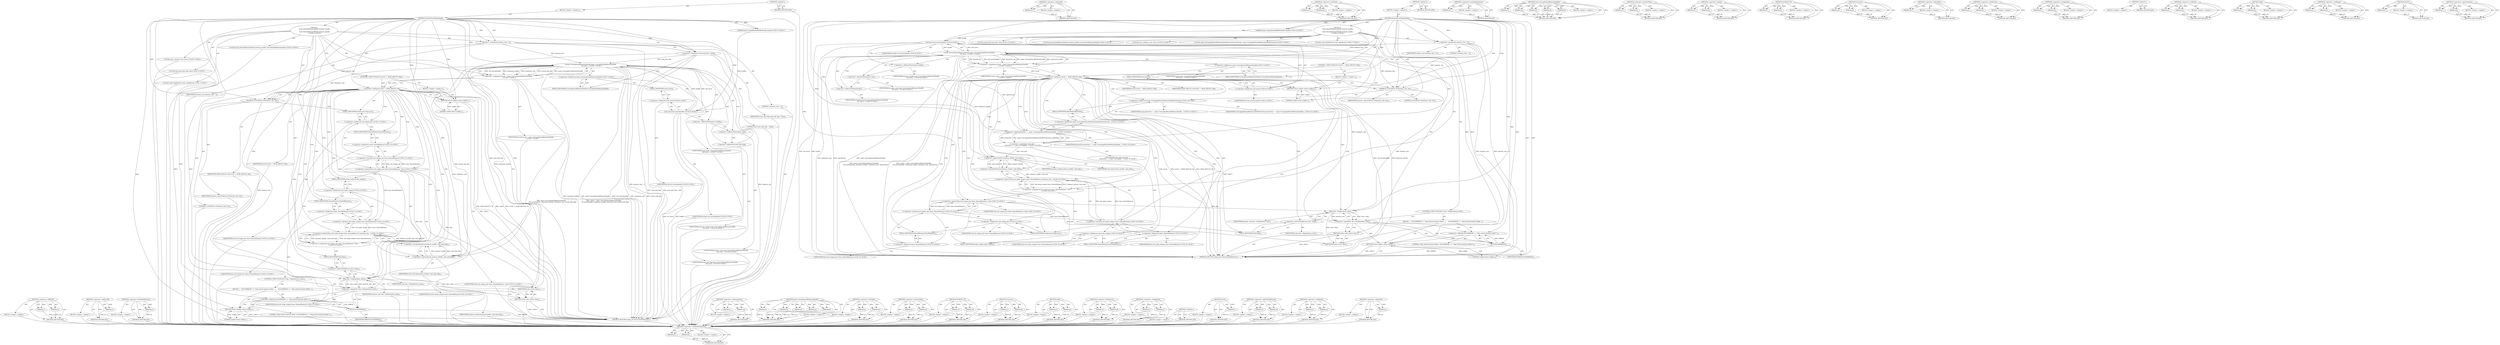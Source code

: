 digraph "&lt;operator&gt;.expressionList" {
vulnerable_193 [label=<(METHOD,&lt;operator&gt;.shiftLeft)>];
vulnerable_194 [label=<(PARAM,p1)>];
vulnerable_195 [label=<(PARAM,p2)>];
vulnerable_196 [label=<(BLOCK,&lt;empty&gt;,&lt;empty&gt;)>];
vulnerable_197 [label=<(METHOD_RETURN,ANY)>];
vulnerable_146 [label=<(METHOD,&lt;operator&gt;.addressOf)>];
vulnerable_147 [label=<(PARAM,p1)>];
vulnerable_148 [label=<(BLOCK,&lt;empty&gt;,&lt;empty&gt;)>];
vulnerable_149 [label=<(METHOD_RETURN,ANY)>];
vulnerable_170 [label=<(METHOD,&lt;operator&gt;.bracketedPrimary)>];
vulnerable_171 [label=<(PARAM,p1)>];
vulnerable_172 [label=<(BLOCK,&lt;empty&gt;,&lt;empty&gt;)>];
vulnerable_173 [label=<(METHOD_RETURN,ANY)>];
vulnerable_6 [label=<(METHOD,&lt;global&gt;)<SUB>1</SUB>>];
vulnerable_7 [label=<(BLOCK,&lt;empty&gt;,&lt;empty&gt;)<SUB>1</SUB>>];
vulnerable_8 [label=<(METHOD,GetShmFromMojoHandle)<SUB>1</SUB>>];
vulnerable_9 [label="<(PARAM,mojo::ScopedSharedBufferHandle handle)<SUB>2</SUB>>"];
vulnerable_10 [label="<(BLOCK,{
   base::SharedMemoryHandle memory_handle;
  ...,{
   base::SharedMemoryHandle memory_handle;
  ...)<SUB>2</SUB>>"];
vulnerable_11 [label="<(LOCAL,base.SharedMemoryHandle memory_handle: base.SharedMemoryHandle)<SUB>3</SUB>>"];
vulnerable_12 [label="<(LOCAL,size_t memory_size: size_t)<SUB>4</SUB>>"];
vulnerable_13 [label=<(&lt;operator&gt;.assignment,memory_size = 0)<SUB>4</SUB>>];
vulnerable_14 [label=<(IDENTIFIER,memory_size,memory_size = 0)<SUB>4</SUB>>];
vulnerable_15 [label=<(LITERAL,0,memory_size = 0)<SUB>4</SUB>>];
vulnerable_16 [label="<(LOCAL,bool read_only_flag: bool)<SUB>5</SUB>>"];
vulnerable_17 [label=<(&lt;operator&gt;.assignment,read_only_flag = false)<SUB>5</SUB>>];
vulnerable_18 [label=<(IDENTIFIER,read_only_flag,read_only_flag = false)<SUB>5</SUB>>];
vulnerable_19 [label=<(LITERAL,false,read_only_flag = false)<SUB>5</SUB>>];
vulnerable_20 [label="<(LOCAL,const MojoResult result: MojoResult)<SUB>7</SUB>>"];
vulnerable_21 [label="<(&lt;operator&gt;.assignment,result = mojo::UnwrapSharedMemoryHandle(
      ...)<SUB>7</SUB>>"];
vulnerable_22 [label="<(IDENTIFIER,result,result = mojo::UnwrapSharedMemoryHandle(
      ...)<SUB>7</SUB>>"];
vulnerable_23 [label="<(mojo.UnwrapSharedMemoryHandle,mojo::UnwrapSharedMemoryHandle(
      std::move...)<SUB>7</SUB>>"];
vulnerable_24 [label="<(&lt;operator&gt;.fieldAccess,mojo::UnwrapSharedMemoryHandle)<SUB>7</SUB>>"];
vulnerable_25 [label="<(IDENTIFIER,mojo,mojo::UnwrapSharedMemoryHandle(
      std::move...)<SUB>7</SUB>>"];
vulnerable_26 [label=<(FIELD_IDENTIFIER,UnwrapSharedMemoryHandle,UnwrapSharedMemoryHandle)<SUB>7</SUB>>];
vulnerable_27 [label="<(std.move,std::move(handle))<SUB>8</SUB>>"];
vulnerable_28 [label="<(&lt;operator&gt;.fieldAccess,std::move)<SUB>8</SUB>>"];
vulnerable_29 [label="<(IDENTIFIER,std,std::move(handle))<SUB>8</SUB>>"];
vulnerable_30 [label=<(FIELD_IDENTIFIER,move,move)<SUB>8</SUB>>];
vulnerable_31 [label="<(IDENTIFIER,handle,std::move(handle))<SUB>8</SUB>>"];
vulnerable_32 [label=<(&lt;operator&gt;.addressOf,&amp;memory_handle)<SUB>8</SUB>>];
vulnerable_33 [label="<(IDENTIFIER,memory_handle,mojo::UnwrapSharedMemoryHandle(
      std::move...)<SUB>8</SUB>>"];
vulnerable_34 [label=<(&lt;operator&gt;.addressOf,&amp;memory_size)<SUB>8</SUB>>];
vulnerable_35 [label="<(IDENTIFIER,memory_size,mojo::UnwrapSharedMemoryHandle(
      std::move...)<SUB>8</SUB>>"];
vulnerable_36 [label=<(&lt;operator&gt;.addressOf,&amp;read_only_flag)<SUB>8</SUB>>];
vulnerable_37 [label="<(IDENTIFIER,read_only_flag,mojo::UnwrapSharedMemoryHandle(
      std::move...)<SUB>8</SUB>>"];
vulnerable_38 [label=<(CONTROL_STRUCTURE,IF,if (result != MOJO_RESULT_OK))<SUB>9</SUB>>];
vulnerable_39 [label=<(&lt;operator&gt;.notEquals,result != MOJO_RESULT_OK)<SUB>9</SUB>>];
vulnerable_40 [label=<(IDENTIFIER,result,result != MOJO_RESULT_OK)<SUB>9</SUB>>];
vulnerable_41 [label=<(IDENTIFIER,MOJO_RESULT_OK,result != MOJO_RESULT_OK)<SUB>9</SUB>>];
vulnerable_42 [label=<(BLOCK,&lt;empty&gt;,&lt;empty&gt;)<SUB>10</SUB>>];
vulnerable_43 [label=<(RETURN,return nullptr;,return nullptr;)<SUB>10</SUB>>];
vulnerable_44 [label=<(LITERAL,nullptr,return nullptr;)<SUB>10</SUB>>];
vulnerable_45 [label=<(DCHECK_GT,DCHECK_GT(memory_size, 0u))<SUB>11</SUB>>];
vulnerable_46 [label=<(IDENTIFIER,memory_size,DCHECK_GT(memory_size, 0u))<SUB>11</SUB>>];
vulnerable_47 [label=<(LITERAL,0u,DCHECK_GT(memory_size, 0u))<SUB>11</SUB>>];
vulnerable_48 [label="<(&lt;operator&gt;.assignment,std::unique_ptr&lt;base::SharedMemory&gt; shm =
     ...)<SUB>13</SUB>>"];
vulnerable_49 [label="<(&lt;operator&gt;.greaterThan,std::unique_ptr&lt;base::SharedMemory&gt; shm)<SUB>13</SUB>>"];
vulnerable_50 [label="<(&lt;operator&gt;.lessThan,std::unique_ptr&lt;base::SharedMemory)<SUB>13</SUB>>"];
vulnerable_51 [label="<(&lt;operator&gt;.fieldAccess,std::unique_ptr)<SUB>13</SUB>>"];
vulnerable_52 [label="<(IDENTIFIER,std,std::unique_ptr&lt;base::SharedMemory)<SUB>13</SUB>>"];
vulnerable_53 [label=<(FIELD_IDENTIFIER,unique_ptr,unique_ptr)<SUB>13</SUB>>];
vulnerable_54 [label="<(&lt;operator&gt;.fieldAccess,base::SharedMemory)<SUB>13</SUB>>"];
vulnerable_55 [label="<(IDENTIFIER,base,std::unique_ptr&lt;base::SharedMemory)<SUB>13</SUB>>"];
vulnerable_56 [label=<(FIELD_IDENTIFIER,SharedMemory,SharedMemory)<SUB>13</SUB>>];
vulnerable_57 [label="<(IDENTIFIER,shm,std::unique_ptr&lt;base::SharedMemory&gt; shm)<SUB>13</SUB>>"];
vulnerable_58 [label="<(&lt;operator&gt;.greaterThan,std::make_unique&lt;base::SharedMemory&gt;(memory_han...)<SUB>14</SUB>>"];
vulnerable_59 [label="<(&lt;operator&gt;.lessThan,std::make_unique&lt;base::SharedMemory)<SUB>14</SUB>>"];
vulnerable_60 [label="<(&lt;operator&gt;.fieldAccess,std::make_unique)<SUB>14</SUB>>"];
vulnerable_61 [label="<(IDENTIFIER,std,std::make_unique&lt;base::SharedMemory)<SUB>14</SUB>>"];
vulnerable_62 [label=<(FIELD_IDENTIFIER,make_unique,make_unique)<SUB>14</SUB>>];
vulnerable_63 [label="<(&lt;operator&gt;.fieldAccess,base::SharedMemory)<SUB>14</SUB>>"];
vulnerable_64 [label="<(IDENTIFIER,base,std::make_unique&lt;base::SharedMemory)<SUB>14</SUB>>"];
vulnerable_65 [label=<(FIELD_IDENTIFIER,SharedMemory,SharedMemory)<SUB>14</SUB>>];
vulnerable_66 [label=<(&lt;operator&gt;.bracketedPrimary,(memory_handle, read_only_flag))<SUB>14</SUB>>];
vulnerable_67 [label=<(&lt;operator&gt;.expressionList,memory_handle, read_only_flag)<SUB>14</SUB>>];
vulnerable_68 [label=<(IDENTIFIER,memory_handle,memory_handle, read_only_flag)<SUB>14</SUB>>];
vulnerable_69 [label=<(IDENTIFIER,read_only_flag,memory_handle, read_only_flag)<SUB>14</SUB>>];
vulnerable_70 [label=<(CONTROL_STRUCTURE,IF,if (!shm-&gt;Map(memory_size)))<SUB>15</SUB>>];
vulnerable_71 [label=<(&lt;operator&gt;.logicalNot,!shm-&gt;Map(memory_size))<SUB>15</SUB>>];
vulnerable_72 [label=<(Map,shm-&gt;Map(memory_size))<SUB>15</SUB>>];
vulnerable_73 [label=<(&lt;operator&gt;.indirectFieldAccess,shm-&gt;Map)<SUB>15</SUB>>];
vulnerable_74 [label=<(IDENTIFIER,shm,shm-&gt;Map(memory_size))<SUB>15</SUB>>];
vulnerable_75 [label=<(FIELD_IDENTIFIER,Map,Map)<SUB>15</SUB>>];
vulnerable_76 [label=<(IDENTIFIER,memory_size,shm-&gt;Map(memory_size))<SUB>15</SUB>>];
vulnerable_77 [label=<(BLOCK,{
     DLOG(ERROR) &lt;&lt; &quot;Map shared memory failed...,{
     DLOG(ERROR) &lt;&lt; &quot;Map shared memory failed...)<SUB>15</SUB>>];
vulnerable_78 [label=<(&lt;operator&gt;.shiftLeft,DLOG(ERROR) &lt;&lt; &quot;Map shared memory failed.&quot;)<SUB>16</SUB>>];
vulnerable_79 [label=<(DLOG,DLOG(ERROR))<SUB>16</SUB>>];
vulnerable_80 [label=<(IDENTIFIER,ERROR,DLOG(ERROR))<SUB>16</SUB>>];
vulnerable_81 [label=<(LITERAL,&quot;Map shared memory failed.&quot;,DLOG(ERROR) &lt;&lt; &quot;Map shared memory failed.&quot;)<SUB>16</SUB>>];
vulnerable_82 [label=<(RETURN,return nullptr;,return nullptr;)<SUB>17</SUB>>];
vulnerable_83 [label=<(LITERAL,nullptr,return nullptr;)<SUB>17</SUB>>];
vulnerable_84 [label=<(RETURN,return shm;,return shm;)<SUB>19</SUB>>];
vulnerable_85 [label=<(IDENTIFIER,shm,return shm;)<SUB>19</SUB>>];
vulnerable_86 [label=<(METHOD_RETURN,unique_ptr&lt;base.SharedMemory&gt;)<SUB>1</SUB>>];
vulnerable_88 [label=<(METHOD_RETURN,ANY)<SUB>1</SUB>>];
vulnerable_174 [label=<(METHOD,&lt;operator&gt;.expressionList)>];
vulnerable_175 [label=<(PARAM,p1)>];
vulnerable_176 [label=<(PARAM,p2)>];
vulnerable_177 [label=<(BLOCK,&lt;empty&gt;,&lt;empty&gt;)>];
vulnerable_178 [label=<(METHOD_RETURN,ANY)>];
vulnerable_128 [label=<(METHOD,mojo.UnwrapSharedMemoryHandle)>];
vulnerable_129 [label=<(PARAM,p1)>];
vulnerable_130 [label=<(PARAM,p2)>];
vulnerable_131 [label=<(PARAM,p3)>];
vulnerable_132 [label=<(PARAM,p4)>];
vulnerable_133 [label=<(PARAM,p5)>];
vulnerable_134 [label=<(BLOCK,&lt;empty&gt;,&lt;empty&gt;)>];
vulnerable_135 [label=<(METHOD_RETURN,ANY)>];
vulnerable_165 [label=<(METHOD,&lt;operator&gt;.lessThan)>];
vulnerable_166 [label=<(PARAM,p1)>];
vulnerable_167 [label=<(PARAM,p2)>];
vulnerable_168 [label=<(BLOCK,&lt;empty&gt;,&lt;empty&gt;)>];
vulnerable_169 [label=<(METHOD_RETURN,ANY)>];
vulnerable_160 [label=<(METHOD,&lt;operator&gt;.greaterThan)>];
vulnerable_161 [label=<(PARAM,p1)>];
vulnerable_162 [label=<(PARAM,p2)>];
vulnerable_163 [label=<(BLOCK,&lt;empty&gt;,&lt;empty&gt;)>];
vulnerable_164 [label=<(METHOD_RETURN,ANY)>];
vulnerable_155 [label=<(METHOD,DCHECK_GT)>];
vulnerable_156 [label=<(PARAM,p1)>];
vulnerable_157 [label=<(PARAM,p2)>];
vulnerable_158 [label=<(BLOCK,&lt;empty&gt;,&lt;empty&gt;)>];
vulnerable_159 [label=<(METHOD_RETURN,ANY)>];
vulnerable_141 [label=<(METHOD,std.move)>];
vulnerable_142 [label=<(PARAM,p1)>];
vulnerable_143 [label=<(PARAM,p2)>];
vulnerable_144 [label=<(BLOCK,&lt;empty&gt;,&lt;empty&gt;)>];
vulnerable_145 [label=<(METHOD_RETURN,ANY)>];
vulnerable_183 [label=<(METHOD,Map)>];
vulnerable_184 [label=<(PARAM,p1)>];
vulnerable_185 [label=<(PARAM,p2)>];
vulnerable_186 [label=<(BLOCK,&lt;empty&gt;,&lt;empty&gt;)>];
vulnerable_187 [label=<(METHOD_RETURN,ANY)>];
vulnerable_136 [label=<(METHOD,&lt;operator&gt;.fieldAccess)>];
vulnerable_137 [label=<(PARAM,p1)>];
vulnerable_138 [label=<(PARAM,p2)>];
vulnerable_139 [label=<(BLOCK,&lt;empty&gt;,&lt;empty&gt;)>];
vulnerable_140 [label=<(METHOD_RETURN,ANY)>];
vulnerable_123 [label=<(METHOD,&lt;operator&gt;.assignment)>];
vulnerable_124 [label=<(PARAM,p1)>];
vulnerable_125 [label=<(PARAM,p2)>];
vulnerable_126 [label=<(BLOCK,&lt;empty&gt;,&lt;empty&gt;)>];
vulnerable_127 [label=<(METHOD_RETURN,ANY)>];
vulnerable_117 [label=<(METHOD,&lt;global&gt;)<SUB>1</SUB>>];
vulnerable_118 [label=<(BLOCK,&lt;empty&gt;,&lt;empty&gt;)>];
vulnerable_119 [label=<(METHOD_RETURN,ANY)>];
vulnerable_198 [label=<(METHOD,DLOG)>];
vulnerable_199 [label=<(PARAM,p1)>];
vulnerable_200 [label=<(BLOCK,&lt;empty&gt;,&lt;empty&gt;)>];
vulnerable_201 [label=<(METHOD_RETURN,ANY)>];
vulnerable_188 [label=<(METHOD,&lt;operator&gt;.indirectFieldAccess)>];
vulnerable_189 [label=<(PARAM,p1)>];
vulnerable_190 [label=<(PARAM,p2)>];
vulnerable_191 [label=<(BLOCK,&lt;empty&gt;,&lt;empty&gt;)>];
vulnerable_192 [label=<(METHOD_RETURN,ANY)>];
vulnerable_150 [label=<(METHOD,&lt;operator&gt;.notEquals)>];
vulnerable_151 [label=<(PARAM,p1)>];
vulnerable_152 [label=<(PARAM,p2)>];
vulnerable_153 [label=<(BLOCK,&lt;empty&gt;,&lt;empty&gt;)>];
vulnerable_154 [label=<(METHOD_RETURN,ANY)>];
vulnerable_179 [label=<(METHOD,&lt;operator&gt;.logicalNot)>];
vulnerable_180 [label=<(PARAM,p1)>];
vulnerable_181 [label=<(BLOCK,&lt;empty&gt;,&lt;empty&gt;)>];
vulnerable_182 [label=<(METHOD_RETURN,ANY)>];
fixed_204 [label=<(METHOD,&lt;operator&gt;.indirectFieldAccess)>];
fixed_205 [label=<(PARAM,p1)>];
fixed_206 [label=<(PARAM,p2)>];
fixed_207 [label=<(BLOCK,&lt;empty&gt;,&lt;empty&gt;)>];
fixed_208 [label=<(METHOD_RETURN,ANY)>];
fixed_157 [label=<(METHOD,&lt;operator&gt;.addressOf)>];
fixed_158 [label=<(PARAM,p1)>];
fixed_159 [label=<(BLOCK,&lt;empty&gt;,&lt;empty&gt;)>];
fixed_160 [label=<(METHOD_RETURN,ANY)>];
fixed_181 [label=<(METHOD,&lt;operator&gt;.lessThan)>];
fixed_182 [label=<(PARAM,p1)>];
fixed_183 [label=<(PARAM,p2)>];
fixed_184 [label=<(BLOCK,&lt;empty&gt;,&lt;empty&gt;)>];
fixed_185 [label=<(METHOD_RETURN,ANY)>];
fixed_6 [label=<(METHOD,&lt;global&gt;)<SUB>1</SUB>>];
fixed_7 [label=<(BLOCK,&lt;empty&gt;,&lt;empty&gt;)<SUB>1</SUB>>];
fixed_8 [label=<(METHOD,GetShmFromMojoHandle)<SUB>1</SUB>>];
fixed_9 [label="<(PARAM,mojo::ScopedSharedBufferHandle handle)<SUB>2</SUB>>"];
fixed_10 [label="<(BLOCK,{
   base::SharedMemoryHandle memory_handle;
  ...,{
   base::SharedMemoryHandle memory_handle;
  ...)<SUB>2</SUB>>"];
fixed_11 [label="<(LOCAL,base.SharedMemoryHandle memory_handle: base.SharedMemoryHandle)<SUB>3</SUB>>"];
fixed_12 [label="<(LOCAL,size_t memory_size: size_t)<SUB>4</SUB>>"];
fixed_13 [label=<(&lt;operator&gt;.assignment,memory_size = 0)<SUB>4</SUB>>];
fixed_14 [label=<(IDENTIFIER,memory_size,memory_size = 0)<SUB>4</SUB>>];
fixed_15 [label=<(LITERAL,0,memory_size = 0)<SUB>4</SUB>>];
fixed_16 [label="<(LOCAL,mojo.UnwrappedSharedMemoryHandleProtection protection: mojo.UnwrappedSharedMemoryHandleProtection)<SUB>5</SUB>>"];
fixed_17 [label="<(LOCAL,const MojoResult result: MojoResult)<SUB>7</SUB>>"];
fixed_18 [label="<(&lt;operator&gt;.assignment,result = mojo::UnwrapSharedMemoryHandle(
      ...)<SUB>7</SUB>>"];
fixed_19 [label="<(IDENTIFIER,result,result = mojo::UnwrapSharedMemoryHandle(
      ...)<SUB>7</SUB>>"];
fixed_20 [label="<(mojo.UnwrapSharedMemoryHandle,mojo::UnwrapSharedMemoryHandle(
      std::move...)<SUB>7</SUB>>"];
fixed_21 [label="<(&lt;operator&gt;.fieldAccess,mojo::UnwrapSharedMemoryHandle)<SUB>7</SUB>>"];
fixed_22 [label="<(IDENTIFIER,mojo,mojo::UnwrapSharedMemoryHandle(
      std::move...)<SUB>7</SUB>>"];
fixed_23 [label=<(FIELD_IDENTIFIER,UnwrapSharedMemoryHandle,UnwrapSharedMemoryHandle)<SUB>7</SUB>>];
fixed_24 [label="<(std.move,std::move(handle))<SUB>8</SUB>>"];
fixed_25 [label="<(&lt;operator&gt;.fieldAccess,std::move)<SUB>8</SUB>>"];
fixed_26 [label="<(IDENTIFIER,std,std::move(handle))<SUB>8</SUB>>"];
fixed_27 [label=<(FIELD_IDENTIFIER,move,move)<SUB>8</SUB>>];
fixed_28 [label="<(IDENTIFIER,handle,std::move(handle))<SUB>8</SUB>>"];
fixed_29 [label=<(&lt;operator&gt;.addressOf,&amp;memory_handle)<SUB>8</SUB>>];
fixed_30 [label="<(IDENTIFIER,memory_handle,mojo::UnwrapSharedMemoryHandle(
      std::move...)<SUB>8</SUB>>"];
fixed_31 [label=<(&lt;operator&gt;.addressOf,&amp;memory_size)<SUB>8</SUB>>];
fixed_32 [label="<(IDENTIFIER,memory_size,mojo::UnwrapSharedMemoryHandle(
      std::move...)<SUB>8</SUB>>"];
fixed_33 [label=<(&lt;operator&gt;.addressOf,&amp;protection)<SUB>8</SUB>>];
fixed_34 [label="<(IDENTIFIER,protection,mojo::UnwrapSharedMemoryHandle(
      std::move...)<SUB>8</SUB>>"];
fixed_35 [label=<(CONTROL_STRUCTURE,IF,if (result != MOJO_RESULT_OK))<SUB>9</SUB>>];
fixed_36 [label=<(&lt;operator&gt;.notEquals,result != MOJO_RESULT_OK)<SUB>9</SUB>>];
fixed_37 [label=<(IDENTIFIER,result,result != MOJO_RESULT_OK)<SUB>9</SUB>>];
fixed_38 [label=<(IDENTIFIER,MOJO_RESULT_OK,result != MOJO_RESULT_OK)<SUB>9</SUB>>];
fixed_39 [label=<(BLOCK,&lt;empty&gt;,&lt;empty&gt;)<SUB>10</SUB>>];
fixed_40 [label=<(RETURN,return nullptr;,return nullptr;)<SUB>10</SUB>>];
fixed_41 [label=<(LITERAL,nullptr,return nullptr;)<SUB>10</SUB>>];
fixed_42 [label=<(DCHECK_GT,DCHECK_GT(memory_size, 0u))<SUB>11</SUB>>];
fixed_43 [label=<(IDENTIFIER,memory_size,DCHECK_GT(memory_size, 0u))<SUB>11</SUB>>];
fixed_44 [label=<(LITERAL,0u,DCHECK_GT(memory_size, 0u))<SUB>11</SUB>>];
fixed_45 [label="<(LOCAL,const bool read_only: bool)<SUB>13</SUB>>"];
fixed_46 [label="<(&lt;operator&gt;.assignment,read_only =
      protection == mojo::Unwrapped...)<SUB>13</SUB>>"];
fixed_47 [label="<(IDENTIFIER,read_only,read_only =
      protection == mojo::Unwrapped...)<SUB>13</SUB>>"];
fixed_48 [label="<(&lt;operator&gt;.equals,protection == mojo::UnwrappedSharedMemoryHandle...)<SUB>14</SUB>>"];
fixed_49 [label="<(IDENTIFIER,protection,protection == mojo::UnwrappedSharedMemoryHandle...)<SUB>14</SUB>>"];
fixed_50 [label="<(&lt;operator&gt;.fieldAccess,mojo::UnwrappedSharedMemoryHandleProtection::kR...)<SUB>14</SUB>>"];
fixed_51 [label="<(&lt;operator&gt;.fieldAccess,mojo::UnwrappedSharedMemoryHandleProtection)<SUB>14</SUB>>"];
fixed_52 [label="<(IDENTIFIER,mojo,protection == mojo::UnwrappedSharedMemoryHandle...)<SUB>14</SUB>>"];
fixed_53 [label="<(IDENTIFIER,UnwrappedSharedMemoryHandleProtection,protection == mojo::UnwrappedSharedMemoryHandle...)<SUB>14</SUB>>"];
fixed_54 [label=<(FIELD_IDENTIFIER,kReadOnly,kReadOnly)<SUB>14</SUB>>];
fixed_55 [label="<(&lt;operator&gt;.assignment,std::unique_ptr&lt;base::SharedMemory&gt; shm =
     ...)<SUB>15</SUB>>"];
fixed_56 [label="<(&lt;operator&gt;.greaterThan,std::unique_ptr&lt;base::SharedMemory&gt; shm)<SUB>15</SUB>>"];
fixed_57 [label="<(&lt;operator&gt;.lessThan,std::unique_ptr&lt;base::SharedMemory)<SUB>15</SUB>>"];
fixed_58 [label="<(&lt;operator&gt;.fieldAccess,std::unique_ptr)<SUB>15</SUB>>"];
fixed_59 [label="<(IDENTIFIER,std,std::unique_ptr&lt;base::SharedMemory)<SUB>15</SUB>>"];
fixed_60 [label=<(FIELD_IDENTIFIER,unique_ptr,unique_ptr)<SUB>15</SUB>>];
fixed_61 [label="<(&lt;operator&gt;.fieldAccess,base::SharedMemory)<SUB>15</SUB>>"];
fixed_62 [label="<(IDENTIFIER,base,std::unique_ptr&lt;base::SharedMemory)<SUB>15</SUB>>"];
fixed_63 [label=<(FIELD_IDENTIFIER,SharedMemory,SharedMemory)<SUB>15</SUB>>];
fixed_64 [label="<(IDENTIFIER,shm,std::unique_ptr&lt;base::SharedMemory&gt; shm)<SUB>15</SUB>>"];
fixed_65 [label="<(&lt;operator&gt;.greaterThan,std::make_unique&lt;base::SharedMemory&gt;(memory_han...)<SUB>16</SUB>>"];
fixed_66 [label="<(&lt;operator&gt;.lessThan,std::make_unique&lt;base::SharedMemory)<SUB>16</SUB>>"];
fixed_67 [label="<(&lt;operator&gt;.fieldAccess,std::make_unique)<SUB>16</SUB>>"];
fixed_68 [label="<(IDENTIFIER,std,std::make_unique&lt;base::SharedMemory)<SUB>16</SUB>>"];
fixed_69 [label=<(FIELD_IDENTIFIER,make_unique,make_unique)<SUB>16</SUB>>];
fixed_70 [label="<(&lt;operator&gt;.fieldAccess,base::SharedMemory)<SUB>16</SUB>>"];
fixed_71 [label="<(IDENTIFIER,base,std::make_unique&lt;base::SharedMemory)<SUB>16</SUB>>"];
fixed_72 [label=<(FIELD_IDENTIFIER,SharedMemory,SharedMemory)<SUB>16</SUB>>];
fixed_73 [label=<(&lt;operator&gt;.bracketedPrimary,(memory_handle, read_only))<SUB>16</SUB>>];
fixed_74 [label=<(&lt;operator&gt;.expressionList,memory_handle, read_only)<SUB>16</SUB>>];
fixed_75 [label=<(IDENTIFIER,memory_handle,memory_handle, read_only)<SUB>16</SUB>>];
fixed_76 [label=<(IDENTIFIER,read_only,memory_handle, read_only)<SUB>16</SUB>>];
fixed_77 [label=<(CONTROL_STRUCTURE,IF,if (!shm-&gt;Map(memory_size)))<SUB>17</SUB>>];
fixed_78 [label=<(&lt;operator&gt;.logicalNot,!shm-&gt;Map(memory_size))<SUB>17</SUB>>];
fixed_79 [label=<(Map,shm-&gt;Map(memory_size))<SUB>17</SUB>>];
fixed_80 [label=<(&lt;operator&gt;.indirectFieldAccess,shm-&gt;Map)<SUB>17</SUB>>];
fixed_81 [label=<(IDENTIFIER,shm,shm-&gt;Map(memory_size))<SUB>17</SUB>>];
fixed_82 [label=<(FIELD_IDENTIFIER,Map,Map)<SUB>17</SUB>>];
fixed_83 [label=<(IDENTIFIER,memory_size,shm-&gt;Map(memory_size))<SUB>17</SUB>>];
fixed_84 [label=<(BLOCK,{
     DLOG(ERROR) &lt;&lt; &quot;Map shared memory failed...,{
     DLOG(ERROR) &lt;&lt; &quot;Map shared memory failed...)<SUB>17</SUB>>];
fixed_85 [label=<(&lt;operator&gt;.shiftLeft,DLOG(ERROR) &lt;&lt; &quot;Map shared memory failed.&quot;)<SUB>18</SUB>>];
fixed_86 [label=<(DLOG,DLOG(ERROR))<SUB>18</SUB>>];
fixed_87 [label=<(IDENTIFIER,ERROR,DLOG(ERROR))<SUB>18</SUB>>];
fixed_88 [label=<(LITERAL,&quot;Map shared memory failed.&quot;,DLOG(ERROR) &lt;&lt; &quot;Map shared memory failed.&quot;)<SUB>18</SUB>>];
fixed_89 [label=<(RETURN,return nullptr;,return nullptr;)<SUB>19</SUB>>];
fixed_90 [label=<(LITERAL,nullptr,return nullptr;)<SUB>19</SUB>>];
fixed_91 [label=<(RETURN,return shm;,return shm;)<SUB>21</SUB>>];
fixed_92 [label=<(IDENTIFIER,shm,return shm;)<SUB>21</SUB>>];
fixed_93 [label=<(METHOD_RETURN,unique_ptr&lt;base.SharedMemory&gt;)<SUB>1</SUB>>];
fixed_95 [label=<(METHOD_RETURN,ANY)<SUB>1</SUB>>];
fixed_186 [label=<(METHOD,&lt;operator&gt;.bracketedPrimary)>];
fixed_187 [label=<(PARAM,p1)>];
fixed_188 [label=<(BLOCK,&lt;empty&gt;,&lt;empty&gt;)>];
fixed_189 [label=<(METHOD_RETURN,ANY)>];
fixed_139 [label=<(METHOD,mojo.UnwrapSharedMemoryHandle)>];
fixed_140 [label=<(PARAM,p1)>];
fixed_141 [label=<(PARAM,p2)>];
fixed_142 [label=<(PARAM,p3)>];
fixed_143 [label=<(PARAM,p4)>];
fixed_144 [label=<(PARAM,p5)>];
fixed_145 [label=<(BLOCK,&lt;empty&gt;,&lt;empty&gt;)>];
fixed_146 [label=<(METHOD_RETURN,ANY)>];
fixed_176 [label=<(METHOD,&lt;operator&gt;.greaterThan)>];
fixed_177 [label=<(PARAM,p1)>];
fixed_178 [label=<(PARAM,p2)>];
fixed_179 [label=<(BLOCK,&lt;empty&gt;,&lt;empty&gt;)>];
fixed_180 [label=<(METHOD_RETURN,ANY)>];
fixed_171 [label=<(METHOD,&lt;operator&gt;.equals)>];
fixed_172 [label=<(PARAM,p1)>];
fixed_173 [label=<(PARAM,p2)>];
fixed_174 [label=<(BLOCK,&lt;empty&gt;,&lt;empty&gt;)>];
fixed_175 [label=<(METHOD_RETURN,ANY)>];
fixed_166 [label=<(METHOD,DCHECK_GT)>];
fixed_167 [label=<(PARAM,p1)>];
fixed_168 [label=<(PARAM,p2)>];
fixed_169 [label=<(BLOCK,&lt;empty&gt;,&lt;empty&gt;)>];
fixed_170 [label=<(METHOD_RETURN,ANY)>];
fixed_152 [label=<(METHOD,std.move)>];
fixed_153 [label=<(PARAM,p1)>];
fixed_154 [label=<(PARAM,p2)>];
fixed_155 [label=<(BLOCK,&lt;empty&gt;,&lt;empty&gt;)>];
fixed_156 [label=<(METHOD_RETURN,ANY)>];
fixed_195 [label=<(METHOD,&lt;operator&gt;.logicalNot)>];
fixed_196 [label=<(PARAM,p1)>];
fixed_197 [label=<(BLOCK,&lt;empty&gt;,&lt;empty&gt;)>];
fixed_198 [label=<(METHOD_RETURN,ANY)>];
fixed_147 [label=<(METHOD,&lt;operator&gt;.fieldAccess)>];
fixed_148 [label=<(PARAM,p1)>];
fixed_149 [label=<(PARAM,p2)>];
fixed_150 [label=<(BLOCK,&lt;empty&gt;,&lt;empty&gt;)>];
fixed_151 [label=<(METHOD_RETURN,ANY)>];
fixed_134 [label=<(METHOD,&lt;operator&gt;.assignment)>];
fixed_135 [label=<(PARAM,p1)>];
fixed_136 [label=<(PARAM,p2)>];
fixed_137 [label=<(BLOCK,&lt;empty&gt;,&lt;empty&gt;)>];
fixed_138 [label=<(METHOD_RETURN,ANY)>];
fixed_128 [label=<(METHOD,&lt;global&gt;)<SUB>1</SUB>>];
fixed_129 [label=<(BLOCK,&lt;empty&gt;,&lt;empty&gt;)>];
fixed_130 [label=<(METHOD_RETURN,ANY)>];
fixed_209 [label=<(METHOD,&lt;operator&gt;.shiftLeft)>];
fixed_210 [label=<(PARAM,p1)>];
fixed_211 [label=<(PARAM,p2)>];
fixed_212 [label=<(BLOCK,&lt;empty&gt;,&lt;empty&gt;)>];
fixed_213 [label=<(METHOD_RETURN,ANY)>];
fixed_199 [label=<(METHOD,Map)>];
fixed_200 [label=<(PARAM,p1)>];
fixed_201 [label=<(PARAM,p2)>];
fixed_202 [label=<(BLOCK,&lt;empty&gt;,&lt;empty&gt;)>];
fixed_203 [label=<(METHOD_RETURN,ANY)>];
fixed_161 [label=<(METHOD,&lt;operator&gt;.notEquals)>];
fixed_162 [label=<(PARAM,p1)>];
fixed_163 [label=<(PARAM,p2)>];
fixed_164 [label=<(BLOCK,&lt;empty&gt;,&lt;empty&gt;)>];
fixed_165 [label=<(METHOD_RETURN,ANY)>];
fixed_214 [label=<(METHOD,DLOG)>];
fixed_215 [label=<(PARAM,p1)>];
fixed_216 [label=<(BLOCK,&lt;empty&gt;,&lt;empty&gt;)>];
fixed_217 [label=<(METHOD_RETURN,ANY)>];
fixed_190 [label=<(METHOD,&lt;operator&gt;.expressionList)>];
fixed_191 [label=<(PARAM,p1)>];
fixed_192 [label=<(PARAM,p2)>];
fixed_193 [label=<(BLOCK,&lt;empty&gt;,&lt;empty&gt;)>];
fixed_194 [label=<(METHOD_RETURN,ANY)>];
vulnerable_193 -> vulnerable_194  [key=0, label="AST: "];
vulnerable_193 -> vulnerable_194  [key=1, label="DDG: "];
vulnerable_193 -> vulnerable_196  [key=0, label="AST: "];
vulnerable_193 -> vulnerable_195  [key=0, label="AST: "];
vulnerable_193 -> vulnerable_195  [key=1, label="DDG: "];
vulnerable_193 -> vulnerable_197  [key=0, label="AST: "];
vulnerable_193 -> vulnerable_197  [key=1, label="CFG: "];
vulnerable_194 -> vulnerable_197  [key=0, label="DDG: p1"];
vulnerable_195 -> vulnerable_197  [key=0, label="DDG: p2"];
vulnerable_196 -> fixed_204  [key=0];
vulnerable_197 -> fixed_204  [key=0];
vulnerable_146 -> vulnerable_147  [key=0, label="AST: "];
vulnerable_146 -> vulnerable_147  [key=1, label="DDG: "];
vulnerable_146 -> vulnerable_148  [key=0, label="AST: "];
vulnerable_146 -> vulnerable_149  [key=0, label="AST: "];
vulnerable_146 -> vulnerable_149  [key=1, label="CFG: "];
vulnerable_147 -> vulnerable_149  [key=0, label="DDG: p1"];
vulnerable_148 -> fixed_204  [key=0];
vulnerable_149 -> fixed_204  [key=0];
vulnerable_170 -> vulnerable_171  [key=0, label="AST: "];
vulnerable_170 -> vulnerable_171  [key=1, label="DDG: "];
vulnerable_170 -> vulnerable_172  [key=0, label="AST: "];
vulnerable_170 -> vulnerable_173  [key=0, label="AST: "];
vulnerable_170 -> vulnerable_173  [key=1, label="CFG: "];
vulnerable_171 -> vulnerable_173  [key=0, label="DDG: p1"];
vulnerable_172 -> fixed_204  [key=0];
vulnerable_173 -> fixed_204  [key=0];
vulnerable_6 -> vulnerable_7  [key=0, label="AST: "];
vulnerable_6 -> vulnerable_88  [key=0, label="AST: "];
vulnerable_6 -> vulnerable_88  [key=1, label="CFG: "];
vulnerable_7 -> vulnerable_8  [key=0, label="AST: "];
vulnerable_8 -> vulnerable_9  [key=0, label="AST: "];
vulnerable_8 -> vulnerable_9  [key=1, label="DDG: "];
vulnerable_8 -> vulnerable_10  [key=0, label="AST: "];
vulnerable_8 -> vulnerable_86  [key=0, label="AST: "];
vulnerable_8 -> vulnerable_13  [key=0, label="CFG: "];
vulnerable_8 -> vulnerable_13  [key=1, label="DDG: "];
vulnerable_8 -> vulnerable_17  [key=0, label="DDG: "];
vulnerable_8 -> vulnerable_45  [key=0, label="DDG: "];
vulnerable_8 -> vulnerable_85  [key=0, label="DDG: "];
vulnerable_8 -> vulnerable_23  [key=0, label="DDG: "];
vulnerable_8 -> vulnerable_39  [key=0, label="DDG: "];
vulnerable_8 -> vulnerable_43  [key=0, label="DDG: "];
vulnerable_8 -> vulnerable_49  [key=0, label="DDG: "];
vulnerable_8 -> vulnerable_82  [key=0, label="DDG: "];
vulnerable_8 -> vulnerable_27  [key=0, label="DDG: "];
vulnerable_8 -> vulnerable_44  [key=0, label="DDG: "];
vulnerable_8 -> vulnerable_72  [key=0, label="DDG: "];
vulnerable_8 -> vulnerable_78  [key=0, label="DDG: "];
vulnerable_8 -> vulnerable_83  [key=0, label="DDG: "];
vulnerable_8 -> vulnerable_67  [key=0, label="DDG: "];
vulnerable_8 -> vulnerable_79  [key=0, label="DDG: "];
vulnerable_9 -> vulnerable_27  [key=0, label="DDG: handle"];
vulnerable_10 -> vulnerable_11  [key=0, label="AST: "];
vulnerable_10 -> vulnerable_12  [key=0, label="AST: "];
vulnerable_10 -> vulnerable_13  [key=0, label="AST: "];
vulnerable_10 -> vulnerable_16  [key=0, label="AST: "];
vulnerable_10 -> vulnerable_17  [key=0, label="AST: "];
vulnerable_10 -> vulnerable_20  [key=0, label="AST: "];
vulnerable_10 -> vulnerable_21  [key=0, label="AST: "];
vulnerable_10 -> vulnerable_38  [key=0, label="AST: "];
vulnerable_10 -> vulnerable_45  [key=0, label="AST: "];
vulnerable_10 -> vulnerable_48  [key=0, label="AST: "];
vulnerable_10 -> vulnerable_70  [key=0, label="AST: "];
vulnerable_10 -> vulnerable_84  [key=0, label="AST: "];
vulnerable_11 -> fixed_204  [key=0];
vulnerable_12 -> fixed_204  [key=0];
vulnerable_13 -> vulnerable_14  [key=0, label="AST: "];
vulnerable_13 -> vulnerable_15  [key=0, label="AST: "];
vulnerable_13 -> vulnerable_17  [key=0, label="CFG: "];
vulnerable_13 -> vulnerable_86  [key=0, label="DDG: memory_size"];
vulnerable_13 -> vulnerable_86  [key=1, label="DDG: memory_size = 0"];
vulnerable_13 -> vulnerable_45  [key=0, label="DDG: memory_size"];
vulnerable_13 -> vulnerable_23  [key=0, label="DDG: memory_size"];
vulnerable_14 -> fixed_204  [key=0];
vulnerable_15 -> fixed_204  [key=0];
vulnerable_16 -> fixed_204  [key=0];
vulnerable_17 -> vulnerable_18  [key=0, label="AST: "];
vulnerable_17 -> vulnerable_19  [key=0, label="AST: "];
vulnerable_17 -> vulnerable_26  [key=0, label="CFG: "];
vulnerable_17 -> vulnerable_86  [key=0, label="DDG: read_only_flag"];
vulnerable_17 -> vulnerable_86  [key=1, label="DDG: read_only_flag = false"];
vulnerable_17 -> vulnerable_23  [key=0, label="DDG: read_only_flag"];
vulnerable_17 -> vulnerable_67  [key=0, label="DDG: read_only_flag"];
vulnerable_18 -> fixed_204  [key=0];
vulnerable_19 -> fixed_204  [key=0];
vulnerable_20 -> fixed_204  [key=0];
vulnerable_21 -> vulnerable_22  [key=0, label="AST: "];
vulnerable_21 -> vulnerable_23  [key=0, label="AST: "];
vulnerable_21 -> vulnerable_39  [key=0, label="CFG: "];
vulnerable_21 -> vulnerable_39  [key=1, label="DDG: result"];
vulnerable_21 -> vulnerable_86  [key=0, label="DDG: mojo::UnwrapSharedMemoryHandle(
      std::move(handle), &amp;memory_handle, &amp;memory_size, &amp;read_only_flag)"];
vulnerable_21 -> vulnerable_86  [key=1, label="DDG: result = mojo::UnwrapSharedMemoryHandle(
      std::move(handle), &amp;memory_handle, &amp;memory_size, &amp;read_only_flag)"];
vulnerable_22 -> fixed_204  [key=0];
vulnerable_23 -> vulnerable_24  [key=0, label="AST: "];
vulnerable_23 -> vulnerable_27  [key=0, label="AST: "];
vulnerable_23 -> vulnerable_32  [key=0, label="AST: "];
vulnerable_23 -> vulnerable_34  [key=0, label="AST: "];
vulnerable_23 -> vulnerable_36  [key=0, label="AST: "];
vulnerable_23 -> vulnerable_21  [key=0, label="CFG: "];
vulnerable_23 -> vulnerable_21  [key=1, label="DDG: std::move(handle)"];
vulnerable_23 -> vulnerable_21  [key=2, label="DDG: &amp;memory_handle"];
vulnerable_23 -> vulnerable_21  [key=3, label="DDG: &amp;memory_size"];
vulnerable_23 -> vulnerable_21  [key=4, label="DDG: &amp;read_only_flag"];
vulnerable_23 -> vulnerable_21  [key=5, label="DDG: mojo::UnwrapSharedMemoryHandle"];
vulnerable_23 -> vulnerable_86  [key=0, label="DDG: mojo::UnwrapSharedMemoryHandle"];
vulnerable_23 -> vulnerable_86  [key=1, label="DDG: std::move(handle)"];
vulnerable_23 -> vulnerable_86  [key=2, label="DDG: &amp;memory_handle"];
vulnerable_23 -> vulnerable_86  [key=3, label="DDG: &amp;memory_size"];
vulnerable_23 -> vulnerable_86  [key=4, label="DDG: &amp;read_only_flag"];
vulnerable_23 -> vulnerable_45  [key=0, label="DDG: &amp;memory_size"];
vulnerable_23 -> vulnerable_72  [key=0, label="DDG: &amp;memory_size"];
vulnerable_23 -> vulnerable_67  [key=0, label="DDG: &amp;memory_handle"];
vulnerable_23 -> vulnerable_67  [key=1, label="DDG: &amp;read_only_flag"];
vulnerable_24 -> vulnerable_25  [key=0, label="AST: "];
vulnerable_24 -> vulnerable_26  [key=0, label="AST: "];
vulnerable_24 -> vulnerable_30  [key=0, label="CFG: "];
vulnerable_25 -> fixed_204  [key=0];
vulnerable_26 -> vulnerable_24  [key=0, label="CFG: "];
vulnerable_27 -> vulnerable_28  [key=0, label="AST: "];
vulnerable_27 -> vulnerable_31  [key=0, label="AST: "];
vulnerable_27 -> vulnerable_32  [key=0, label="CFG: "];
vulnerable_27 -> vulnerable_86  [key=0, label="DDG: std::move"];
vulnerable_27 -> vulnerable_86  [key=1, label="DDG: handle"];
vulnerable_27 -> vulnerable_23  [key=0, label="DDG: std::move"];
vulnerable_27 -> vulnerable_23  [key=1, label="DDG: handle"];
vulnerable_28 -> vulnerable_29  [key=0, label="AST: "];
vulnerable_28 -> vulnerable_30  [key=0, label="AST: "];
vulnerable_28 -> vulnerable_27  [key=0, label="CFG: "];
vulnerable_29 -> fixed_204  [key=0];
vulnerable_30 -> vulnerable_28  [key=0, label="CFG: "];
vulnerable_31 -> fixed_204  [key=0];
vulnerable_32 -> vulnerable_33  [key=0, label="AST: "];
vulnerable_32 -> vulnerable_34  [key=0, label="CFG: "];
vulnerable_33 -> fixed_204  [key=0];
vulnerable_34 -> vulnerable_35  [key=0, label="AST: "];
vulnerable_34 -> vulnerable_36  [key=0, label="CFG: "];
vulnerable_35 -> fixed_204  [key=0];
vulnerable_36 -> vulnerable_37  [key=0, label="AST: "];
vulnerable_36 -> vulnerable_23  [key=0, label="CFG: "];
vulnerable_37 -> fixed_204  [key=0];
vulnerable_38 -> vulnerable_39  [key=0, label="AST: "];
vulnerable_38 -> vulnerable_42  [key=0, label="AST: "];
vulnerable_39 -> vulnerable_40  [key=0, label="AST: "];
vulnerable_39 -> vulnerable_41  [key=0, label="AST: "];
vulnerable_39 -> vulnerable_43  [key=0, label="CFG: "];
vulnerable_39 -> vulnerable_43  [key=1, label="CDG: "];
vulnerable_39 -> vulnerable_45  [key=0, label="CFG: "];
vulnerable_39 -> vulnerable_45  [key=1, label="CDG: "];
vulnerable_39 -> vulnerable_86  [key=0, label="DDG: result"];
vulnerable_39 -> vulnerable_86  [key=1, label="DDG: result != MOJO_RESULT_OK"];
vulnerable_39 -> vulnerable_86  [key=2, label="DDG: MOJO_RESULT_OK"];
vulnerable_39 -> vulnerable_48  [key=0, label="CDG: "];
vulnerable_39 -> vulnerable_58  [key=0, label="CDG: "];
vulnerable_39 -> vulnerable_49  [key=0, label="CDG: "];
vulnerable_39 -> vulnerable_60  [key=0, label="CDG: "];
vulnerable_39 -> vulnerable_73  [key=0, label="CDG: "];
vulnerable_39 -> vulnerable_51  [key=0, label="CDG: "];
vulnerable_39 -> vulnerable_66  [key=0, label="CDG: "];
vulnerable_39 -> vulnerable_71  [key=0, label="CDG: "];
vulnerable_39 -> vulnerable_75  [key=0, label="CDG: "];
vulnerable_39 -> vulnerable_53  [key=0, label="CDG: "];
vulnerable_39 -> vulnerable_72  [key=0, label="CDG: "];
vulnerable_39 -> vulnerable_56  [key=0, label="CDG: "];
vulnerable_39 -> vulnerable_67  [key=0, label="CDG: "];
vulnerable_39 -> vulnerable_63  [key=0, label="CDG: "];
vulnerable_39 -> vulnerable_65  [key=0, label="CDG: "];
vulnerable_39 -> vulnerable_50  [key=0, label="CDG: "];
vulnerable_39 -> vulnerable_59  [key=0, label="CDG: "];
vulnerable_39 -> vulnerable_54  [key=0, label="CDG: "];
vulnerable_39 -> vulnerable_62  [key=0, label="CDG: "];
vulnerable_40 -> fixed_204  [key=0];
vulnerable_41 -> fixed_204  [key=0];
vulnerable_42 -> vulnerable_43  [key=0, label="AST: "];
vulnerable_43 -> vulnerable_44  [key=0, label="AST: "];
vulnerable_43 -> vulnerable_86  [key=0, label="CFG: "];
vulnerable_43 -> vulnerable_86  [key=1, label="DDG: &lt;RET&gt;"];
vulnerable_44 -> vulnerable_43  [key=0, label="DDG: nullptr"];
vulnerable_45 -> vulnerable_46  [key=0, label="AST: "];
vulnerable_45 -> vulnerable_47  [key=0, label="AST: "];
vulnerable_45 -> vulnerable_53  [key=0, label="CFG: "];
vulnerable_45 -> vulnerable_72  [key=0, label="DDG: memory_size"];
vulnerable_46 -> fixed_204  [key=0];
vulnerable_47 -> fixed_204  [key=0];
vulnerable_48 -> vulnerable_49  [key=0, label="AST: "];
vulnerable_48 -> vulnerable_58  [key=0, label="AST: "];
vulnerable_48 -> vulnerable_75  [key=0, label="CFG: "];
vulnerable_49 -> vulnerable_50  [key=0, label="AST: "];
vulnerable_49 -> vulnerable_57  [key=0, label="AST: "];
vulnerable_49 -> vulnerable_62  [key=0, label="CFG: "];
vulnerable_49 -> vulnerable_85  [key=0, label="DDG: shm"];
vulnerable_49 -> vulnerable_72  [key=0, label="DDG: shm"];
vulnerable_50 -> vulnerable_51  [key=0, label="AST: "];
vulnerable_50 -> vulnerable_54  [key=0, label="AST: "];
vulnerable_50 -> vulnerable_49  [key=0, label="CFG: "];
vulnerable_50 -> vulnerable_49  [key=1, label="DDG: std::unique_ptr"];
vulnerable_50 -> vulnerable_49  [key=2, label="DDG: base::SharedMemory"];
vulnerable_50 -> vulnerable_59  [key=0, label="DDG: base::SharedMemory"];
vulnerable_51 -> vulnerable_52  [key=0, label="AST: "];
vulnerable_51 -> vulnerable_53  [key=0, label="AST: "];
vulnerable_51 -> vulnerable_56  [key=0, label="CFG: "];
vulnerable_52 -> fixed_204  [key=0];
vulnerable_53 -> vulnerable_51  [key=0, label="CFG: "];
vulnerable_54 -> vulnerable_55  [key=0, label="AST: "];
vulnerable_54 -> vulnerable_56  [key=0, label="AST: "];
vulnerable_54 -> vulnerable_50  [key=0, label="CFG: "];
vulnerable_55 -> fixed_204  [key=0];
vulnerable_56 -> vulnerable_54  [key=0, label="CFG: "];
vulnerable_57 -> fixed_204  [key=0];
vulnerable_58 -> vulnerable_59  [key=0, label="AST: "];
vulnerable_58 -> vulnerable_66  [key=0, label="AST: "];
vulnerable_58 -> vulnerable_48  [key=0, label="CFG: "];
vulnerable_58 -> vulnerable_48  [key=1, label="DDG: std::make_unique&lt;base::SharedMemory"];
vulnerable_58 -> vulnerable_48  [key=2, label="DDG: (memory_handle, read_only_flag)"];
vulnerable_59 -> vulnerable_60  [key=0, label="AST: "];
vulnerable_59 -> vulnerable_63  [key=0, label="AST: "];
vulnerable_59 -> vulnerable_67  [key=0, label="CFG: "];
vulnerable_59 -> vulnerable_58  [key=0, label="DDG: std::make_unique"];
vulnerable_59 -> vulnerable_58  [key=1, label="DDG: base::SharedMemory"];
vulnerable_60 -> vulnerable_61  [key=0, label="AST: "];
vulnerable_60 -> vulnerable_62  [key=0, label="AST: "];
vulnerable_60 -> vulnerable_65  [key=0, label="CFG: "];
vulnerable_61 -> fixed_204  [key=0];
vulnerable_62 -> vulnerable_60  [key=0, label="CFG: "];
vulnerable_63 -> vulnerable_64  [key=0, label="AST: "];
vulnerable_63 -> vulnerable_65  [key=0, label="AST: "];
vulnerable_63 -> vulnerable_59  [key=0, label="CFG: "];
vulnerable_64 -> fixed_204  [key=0];
vulnerable_65 -> vulnerable_63  [key=0, label="CFG: "];
vulnerable_66 -> vulnerable_67  [key=0, label="AST: "];
vulnerable_66 -> vulnerable_58  [key=0, label="CFG: "];
vulnerable_66 -> vulnerable_58  [key=1, label="DDG: memory_handle, read_only_flag"];
vulnerable_67 -> vulnerable_68  [key=0, label="AST: "];
vulnerable_67 -> vulnerable_69  [key=0, label="AST: "];
vulnerable_67 -> vulnerable_66  [key=0, label="CFG: "];
vulnerable_67 -> vulnerable_66  [key=1, label="DDG: memory_handle"];
vulnerable_67 -> vulnerable_66  [key=2, label="DDG: read_only_flag"];
vulnerable_68 -> fixed_204  [key=0];
vulnerable_69 -> fixed_204  [key=0];
vulnerable_70 -> vulnerable_71  [key=0, label="AST: "];
vulnerable_70 -> vulnerable_77  [key=0, label="AST: "];
vulnerable_71 -> vulnerable_72  [key=0, label="AST: "];
vulnerable_71 -> vulnerable_79  [key=0, label="CFG: "];
vulnerable_71 -> vulnerable_79  [key=1, label="CDG: "];
vulnerable_71 -> vulnerable_84  [key=0, label="CFG: "];
vulnerable_71 -> vulnerable_84  [key=1, label="CDG: "];
vulnerable_71 -> vulnerable_82  [key=0, label="CDG: "];
vulnerable_71 -> vulnerable_78  [key=0, label="CDG: "];
vulnerable_72 -> vulnerable_73  [key=0, label="AST: "];
vulnerable_72 -> vulnerable_76  [key=0, label="AST: "];
vulnerable_72 -> vulnerable_71  [key=0, label="CFG: "];
vulnerable_72 -> vulnerable_71  [key=1, label="DDG: shm-&gt;Map"];
vulnerable_72 -> vulnerable_71  [key=2, label="DDG: memory_size"];
vulnerable_72 -> vulnerable_85  [key=0, label="DDG: shm-&gt;Map"];
vulnerable_73 -> vulnerable_74  [key=0, label="AST: "];
vulnerable_73 -> vulnerable_75  [key=0, label="AST: "];
vulnerable_73 -> vulnerable_72  [key=0, label="CFG: "];
vulnerable_74 -> fixed_204  [key=0];
vulnerable_75 -> vulnerable_73  [key=0, label="CFG: "];
vulnerable_76 -> fixed_204  [key=0];
vulnerable_77 -> vulnerable_78  [key=0, label="AST: "];
vulnerable_77 -> vulnerable_82  [key=0, label="AST: "];
vulnerable_78 -> vulnerable_79  [key=0, label="AST: "];
vulnerable_78 -> vulnerable_81  [key=0, label="AST: "];
vulnerable_78 -> vulnerable_82  [key=0, label="CFG: "];
vulnerable_79 -> vulnerable_80  [key=0, label="AST: "];
vulnerable_79 -> vulnerable_78  [key=0, label="CFG: "];
vulnerable_79 -> vulnerable_78  [key=1, label="DDG: ERROR"];
vulnerable_79 -> vulnerable_86  [key=0, label="DDG: ERROR"];
vulnerable_80 -> fixed_204  [key=0];
vulnerable_81 -> fixed_204  [key=0];
vulnerable_82 -> vulnerable_83  [key=0, label="AST: "];
vulnerable_82 -> vulnerable_86  [key=0, label="CFG: "];
vulnerable_82 -> vulnerable_86  [key=1, label="DDG: &lt;RET&gt;"];
vulnerable_83 -> vulnerable_82  [key=0, label="DDG: nullptr"];
vulnerable_84 -> vulnerable_85  [key=0, label="AST: "];
vulnerable_84 -> vulnerable_86  [key=0, label="CFG: "];
vulnerable_84 -> vulnerable_86  [key=1, label="DDG: &lt;RET&gt;"];
vulnerable_85 -> vulnerable_84  [key=0, label="DDG: shm"];
vulnerable_86 -> fixed_204  [key=0];
vulnerable_88 -> fixed_204  [key=0];
vulnerable_174 -> vulnerable_175  [key=0, label="AST: "];
vulnerable_174 -> vulnerable_175  [key=1, label="DDG: "];
vulnerable_174 -> vulnerable_177  [key=0, label="AST: "];
vulnerable_174 -> vulnerable_176  [key=0, label="AST: "];
vulnerable_174 -> vulnerable_176  [key=1, label="DDG: "];
vulnerable_174 -> vulnerable_178  [key=0, label="AST: "];
vulnerable_174 -> vulnerable_178  [key=1, label="CFG: "];
vulnerable_175 -> vulnerable_178  [key=0, label="DDG: p1"];
vulnerable_176 -> vulnerable_178  [key=0, label="DDG: p2"];
vulnerable_177 -> fixed_204  [key=0];
vulnerable_178 -> fixed_204  [key=0];
vulnerable_128 -> vulnerable_129  [key=0, label="AST: "];
vulnerable_128 -> vulnerable_129  [key=1, label="DDG: "];
vulnerable_128 -> vulnerable_134  [key=0, label="AST: "];
vulnerable_128 -> vulnerable_130  [key=0, label="AST: "];
vulnerable_128 -> vulnerable_130  [key=1, label="DDG: "];
vulnerable_128 -> vulnerable_135  [key=0, label="AST: "];
vulnerable_128 -> vulnerable_135  [key=1, label="CFG: "];
vulnerable_128 -> vulnerable_131  [key=0, label="AST: "];
vulnerable_128 -> vulnerable_131  [key=1, label="DDG: "];
vulnerable_128 -> vulnerable_132  [key=0, label="AST: "];
vulnerable_128 -> vulnerable_132  [key=1, label="DDG: "];
vulnerable_128 -> vulnerable_133  [key=0, label="AST: "];
vulnerable_128 -> vulnerable_133  [key=1, label="DDG: "];
vulnerable_129 -> vulnerable_135  [key=0, label="DDG: p1"];
vulnerable_130 -> vulnerable_135  [key=0, label="DDG: p2"];
vulnerable_131 -> vulnerable_135  [key=0, label="DDG: p3"];
vulnerable_132 -> vulnerable_135  [key=0, label="DDG: p4"];
vulnerable_133 -> vulnerable_135  [key=0, label="DDG: p5"];
vulnerable_134 -> fixed_204  [key=0];
vulnerable_135 -> fixed_204  [key=0];
vulnerable_165 -> vulnerable_166  [key=0, label="AST: "];
vulnerable_165 -> vulnerable_166  [key=1, label="DDG: "];
vulnerable_165 -> vulnerable_168  [key=0, label="AST: "];
vulnerable_165 -> vulnerable_167  [key=0, label="AST: "];
vulnerable_165 -> vulnerable_167  [key=1, label="DDG: "];
vulnerable_165 -> vulnerable_169  [key=0, label="AST: "];
vulnerable_165 -> vulnerable_169  [key=1, label="CFG: "];
vulnerable_166 -> vulnerable_169  [key=0, label="DDG: p1"];
vulnerable_167 -> vulnerable_169  [key=0, label="DDG: p2"];
vulnerable_168 -> fixed_204  [key=0];
vulnerable_169 -> fixed_204  [key=0];
vulnerable_160 -> vulnerable_161  [key=0, label="AST: "];
vulnerable_160 -> vulnerable_161  [key=1, label="DDG: "];
vulnerable_160 -> vulnerable_163  [key=0, label="AST: "];
vulnerable_160 -> vulnerable_162  [key=0, label="AST: "];
vulnerable_160 -> vulnerable_162  [key=1, label="DDG: "];
vulnerable_160 -> vulnerable_164  [key=0, label="AST: "];
vulnerable_160 -> vulnerable_164  [key=1, label="CFG: "];
vulnerable_161 -> vulnerable_164  [key=0, label="DDG: p1"];
vulnerable_162 -> vulnerable_164  [key=0, label="DDG: p2"];
vulnerable_163 -> fixed_204  [key=0];
vulnerable_164 -> fixed_204  [key=0];
vulnerable_155 -> vulnerable_156  [key=0, label="AST: "];
vulnerable_155 -> vulnerable_156  [key=1, label="DDG: "];
vulnerable_155 -> vulnerable_158  [key=0, label="AST: "];
vulnerable_155 -> vulnerable_157  [key=0, label="AST: "];
vulnerable_155 -> vulnerable_157  [key=1, label="DDG: "];
vulnerable_155 -> vulnerable_159  [key=0, label="AST: "];
vulnerable_155 -> vulnerable_159  [key=1, label="CFG: "];
vulnerable_156 -> vulnerable_159  [key=0, label="DDG: p1"];
vulnerable_157 -> vulnerable_159  [key=0, label="DDG: p2"];
vulnerable_158 -> fixed_204  [key=0];
vulnerable_159 -> fixed_204  [key=0];
vulnerable_141 -> vulnerable_142  [key=0, label="AST: "];
vulnerable_141 -> vulnerable_142  [key=1, label="DDG: "];
vulnerable_141 -> vulnerable_144  [key=0, label="AST: "];
vulnerable_141 -> vulnerable_143  [key=0, label="AST: "];
vulnerable_141 -> vulnerable_143  [key=1, label="DDG: "];
vulnerable_141 -> vulnerable_145  [key=0, label="AST: "];
vulnerable_141 -> vulnerable_145  [key=1, label="CFG: "];
vulnerable_142 -> vulnerable_145  [key=0, label="DDG: p1"];
vulnerable_143 -> vulnerable_145  [key=0, label="DDG: p2"];
vulnerable_144 -> fixed_204  [key=0];
vulnerable_145 -> fixed_204  [key=0];
vulnerable_183 -> vulnerable_184  [key=0, label="AST: "];
vulnerable_183 -> vulnerable_184  [key=1, label="DDG: "];
vulnerable_183 -> vulnerable_186  [key=0, label="AST: "];
vulnerable_183 -> vulnerable_185  [key=0, label="AST: "];
vulnerable_183 -> vulnerable_185  [key=1, label="DDG: "];
vulnerable_183 -> vulnerable_187  [key=0, label="AST: "];
vulnerable_183 -> vulnerable_187  [key=1, label="CFG: "];
vulnerable_184 -> vulnerable_187  [key=0, label="DDG: p1"];
vulnerable_185 -> vulnerable_187  [key=0, label="DDG: p2"];
vulnerable_186 -> fixed_204  [key=0];
vulnerable_187 -> fixed_204  [key=0];
vulnerable_136 -> vulnerable_137  [key=0, label="AST: "];
vulnerable_136 -> vulnerable_137  [key=1, label="DDG: "];
vulnerable_136 -> vulnerable_139  [key=0, label="AST: "];
vulnerable_136 -> vulnerable_138  [key=0, label="AST: "];
vulnerable_136 -> vulnerable_138  [key=1, label="DDG: "];
vulnerable_136 -> vulnerable_140  [key=0, label="AST: "];
vulnerable_136 -> vulnerable_140  [key=1, label="CFG: "];
vulnerable_137 -> vulnerable_140  [key=0, label="DDG: p1"];
vulnerable_138 -> vulnerable_140  [key=0, label="DDG: p2"];
vulnerable_139 -> fixed_204  [key=0];
vulnerable_140 -> fixed_204  [key=0];
vulnerable_123 -> vulnerable_124  [key=0, label="AST: "];
vulnerable_123 -> vulnerable_124  [key=1, label="DDG: "];
vulnerable_123 -> vulnerable_126  [key=0, label="AST: "];
vulnerable_123 -> vulnerable_125  [key=0, label="AST: "];
vulnerable_123 -> vulnerable_125  [key=1, label="DDG: "];
vulnerable_123 -> vulnerable_127  [key=0, label="AST: "];
vulnerable_123 -> vulnerable_127  [key=1, label="CFG: "];
vulnerable_124 -> vulnerable_127  [key=0, label="DDG: p1"];
vulnerable_125 -> vulnerable_127  [key=0, label="DDG: p2"];
vulnerable_126 -> fixed_204  [key=0];
vulnerable_127 -> fixed_204  [key=0];
vulnerable_117 -> vulnerable_118  [key=0, label="AST: "];
vulnerable_117 -> vulnerable_119  [key=0, label="AST: "];
vulnerable_117 -> vulnerable_119  [key=1, label="CFG: "];
vulnerable_118 -> fixed_204  [key=0];
vulnerable_119 -> fixed_204  [key=0];
vulnerable_198 -> vulnerable_199  [key=0, label="AST: "];
vulnerable_198 -> vulnerable_199  [key=1, label="DDG: "];
vulnerable_198 -> vulnerable_200  [key=0, label="AST: "];
vulnerable_198 -> vulnerable_201  [key=0, label="AST: "];
vulnerable_198 -> vulnerable_201  [key=1, label="CFG: "];
vulnerable_199 -> vulnerable_201  [key=0, label="DDG: p1"];
vulnerable_200 -> fixed_204  [key=0];
vulnerable_201 -> fixed_204  [key=0];
vulnerable_188 -> vulnerable_189  [key=0, label="AST: "];
vulnerable_188 -> vulnerable_189  [key=1, label="DDG: "];
vulnerable_188 -> vulnerable_191  [key=0, label="AST: "];
vulnerable_188 -> vulnerable_190  [key=0, label="AST: "];
vulnerable_188 -> vulnerable_190  [key=1, label="DDG: "];
vulnerable_188 -> vulnerable_192  [key=0, label="AST: "];
vulnerable_188 -> vulnerable_192  [key=1, label="CFG: "];
vulnerable_189 -> vulnerable_192  [key=0, label="DDG: p1"];
vulnerable_190 -> vulnerable_192  [key=0, label="DDG: p2"];
vulnerable_191 -> fixed_204  [key=0];
vulnerable_192 -> fixed_204  [key=0];
vulnerable_150 -> vulnerable_151  [key=0, label="AST: "];
vulnerable_150 -> vulnerable_151  [key=1, label="DDG: "];
vulnerable_150 -> vulnerable_153  [key=0, label="AST: "];
vulnerable_150 -> vulnerable_152  [key=0, label="AST: "];
vulnerable_150 -> vulnerable_152  [key=1, label="DDG: "];
vulnerable_150 -> vulnerable_154  [key=0, label="AST: "];
vulnerable_150 -> vulnerable_154  [key=1, label="CFG: "];
vulnerable_151 -> vulnerable_154  [key=0, label="DDG: p1"];
vulnerable_152 -> vulnerable_154  [key=0, label="DDG: p2"];
vulnerable_153 -> fixed_204  [key=0];
vulnerable_154 -> fixed_204  [key=0];
vulnerable_179 -> vulnerable_180  [key=0, label="AST: "];
vulnerable_179 -> vulnerable_180  [key=1, label="DDG: "];
vulnerable_179 -> vulnerable_181  [key=0, label="AST: "];
vulnerable_179 -> vulnerable_182  [key=0, label="AST: "];
vulnerable_179 -> vulnerable_182  [key=1, label="CFG: "];
vulnerable_180 -> vulnerable_182  [key=0, label="DDG: p1"];
vulnerable_181 -> fixed_204  [key=0];
vulnerable_182 -> fixed_204  [key=0];
fixed_204 -> fixed_205  [key=0, label="AST: "];
fixed_204 -> fixed_205  [key=1, label="DDG: "];
fixed_204 -> fixed_207  [key=0, label="AST: "];
fixed_204 -> fixed_206  [key=0, label="AST: "];
fixed_204 -> fixed_206  [key=1, label="DDG: "];
fixed_204 -> fixed_208  [key=0, label="AST: "];
fixed_204 -> fixed_208  [key=1, label="CFG: "];
fixed_205 -> fixed_208  [key=0, label="DDG: p1"];
fixed_206 -> fixed_208  [key=0, label="DDG: p2"];
fixed_157 -> fixed_158  [key=0, label="AST: "];
fixed_157 -> fixed_158  [key=1, label="DDG: "];
fixed_157 -> fixed_159  [key=0, label="AST: "];
fixed_157 -> fixed_160  [key=0, label="AST: "];
fixed_157 -> fixed_160  [key=1, label="CFG: "];
fixed_158 -> fixed_160  [key=0, label="DDG: p1"];
fixed_181 -> fixed_182  [key=0, label="AST: "];
fixed_181 -> fixed_182  [key=1, label="DDG: "];
fixed_181 -> fixed_184  [key=0, label="AST: "];
fixed_181 -> fixed_183  [key=0, label="AST: "];
fixed_181 -> fixed_183  [key=1, label="DDG: "];
fixed_181 -> fixed_185  [key=0, label="AST: "];
fixed_181 -> fixed_185  [key=1, label="CFG: "];
fixed_182 -> fixed_185  [key=0, label="DDG: p1"];
fixed_183 -> fixed_185  [key=0, label="DDG: p2"];
fixed_6 -> fixed_7  [key=0, label="AST: "];
fixed_6 -> fixed_95  [key=0, label="AST: "];
fixed_6 -> fixed_95  [key=1, label="CFG: "];
fixed_7 -> fixed_8  [key=0, label="AST: "];
fixed_8 -> fixed_9  [key=0, label="AST: "];
fixed_8 -> fixed_9  [key=1, label="DDG: "];
fixed_8 -> fixed_10  [key=0, label="AST: "];
fixed_8 -> fixed_93  [key=0, label="AST: "];
fixed_8 -> fixed_13  [key=0, label="CFG: "];
fixed_8 -> fixed_13  [key=1, label="DDG: "];
fixed_8 -> fixed_42  [key=0, label="DDG: "];
fixed_8 -> fixed_92  [key=0, label="DDG: "];
fixed_8 -> fixed_20  [key=0, label="DDG: "];
fixed_8 -> fixed_36  [key=0, label="DDG: "];
fixed_8 -> fixed_40  [key=0, label="DDG: "];
fixed_8 -> fixed_48  [key=0, label="DDG: "];
fixed_8 -> fixed_56  [key=0, label="DDG: "];
fixed_8 -> fixed_89  [key=0, label="DDG: "];
fixed_8 -> fixed_24  [key=0, label="DDG: "];
fixed_8 -> fixed_41  [key=0, label="DDG: "];
fixed_8 -> fixed_79  [key=0, label="DDG: "];
fixed_8 -> fixed_85  [key=0, label="DDG: "];
fixed_8 -> fixed_90  [key=0, label="DDG: "];
fixed_8 -> fixed_74  [key=0, label="DDG: "];
fixed_8 -> fixed_86  [key=0, label="DDG: "];
fixed_9 -> fixed_24  [key=0, label="DDG: handle"];
fixed_10 -> fixed_11  [key=0, label="AST: "];
fixed_10 -> fixed_12  [key=0, label="AST: "];
fixed_10 -> fixed_13  [key=0, label="AST: "];
fixed_10 -> fixed_16  [key=0, label="AST: "];
fixed_10 -> fixed_17  [key=0, label="AST: "];
fixed_10 -> fixed_18  [key=0, label="AST: "];
fixed_10 -> fixed_35  [key=0, label="AST: "];
fixed_10 -> fixed_42  [key=0, label="AST: "];
fixed_10 -> fixed_45  [key=0, label="AST: "];
fixed_10 -> fixed_46  [key=0, label="AST: "];
fixed_10 -> fixed_55  [key=0, label="AST: "];
fixed_10 -> fixed_77  [key=0, label="AST: "];
fixed_10 -> fixed_91  [key=0, label="AST: "];
fixed_13 -> fixed_14  [key=0, label="AST: "];
fixed_13 -> fixed_15  [key=0, label="AST: "];
fixed_13 -> fixed_23  [key=0, label="CFG: "];
fixed_13 -> fixed_93  [key=0, label="DDG: memory_size"];
fixed_13 -> fixed_93  [key=1, label="DDG: memory_size = 0"];
fixed_13 -> fixed_42  [key=0, label="DDG: memory_size"];
fixed_13 -> fixed_20  [key=0, label="DDG: memory_size"];
fixed_18 -> fixed_19  [key=0, label="AST: "];
fixed_18 -> fixed_20  [key=0, label="AST: "];
fixed_18 -> fixed_36  [key=0, label="CFG: "];
fixed_18 -> fixed_36  [key=1, label="DDG: result"];
fixed_18 -> fixed_93  [key=0, label="DDG: mojo::UnwrapSharedMemoryHandle(
      std::move(handle), &amp;memory_handle, &amp;memory_size, &amp;protection)"];
fixed_18 -> fixed_93  [key=1, label="DDG: result = mojo::UnwrapSharedMemoryHandle(
      std::move(handle), &amp;memory_handle, &amp;memory_size, &amp;protection)"];
fixed_20 -> fixed_21  [key=0, label="AST: "];
fixed_20 -> fixed_24  [key=0, label="AST: "];
fixed_20 -> fixed_29  [key=0, label="AST: "];
fixed_20 -> fixed_31  [key=0, label="AST: "];
fixed_20 -> fixed_33  [key=0, label="AST: "];
fixed_20 -> fixed_18  [key=0, label="CFG: "];
fixed_20 -> fixed_18  [key=1, label="DDG: &amp;protection"];
fixed_20 -> fixed_18  [key=2, label="DDG: std::move(handle)"];
fixed_20 -> fixed_18  [key=3, label="DDG: &amp;memory_size"];
fixed_20 -> fixed_18  [key=4, label="DDG: mojo::UnwrapSharedMemoryHandle"];
fixed_20 -> fixed_18  [key=5, label="DDG: &amp;memory_handle"];
fixed_20 -> fixed_93  [key=0, label="DDG: mojo::UnwrapSharedMemoryHandle"];
fixed_20 -> fixed_93  [key=1, label="DDG: std::move(handle)"];
fixed_20 -> fixed_93  [key=2, label="DDG: &amp;memory_handle"];
fixed_20 -> fixed_93  [key=3, label="DDG: &amp;memory_size"];
fixed_20 -> fixed_93  [key=4, label="DDG: &amp;protection"];
fixed_20 -> fixed_42  [key=0, label="DDG: &amp;memory_size"];
fixed_20 -> fixed_48  [key=0, label="DDG: &amp;protection"];
fixed_20 -> fixed_79  [key=0, label="DDG: &amp;memory_size"];
fixed_20 -> fixed_74  [key=0, label="DDG: &amp;memory_handle"];
fixed_21 -> fixed_22  [key=0, label="AST: "];
fixed_21 -> fixed_23  [key=0, label="AST: "];
fixed_21 -> fixed_27  [key=0, label="CFG: "];
fixed_23 -> fixed_21  [key=0, label="CFG: "];
fixed_24 -> fixed_25  [key=0, label="AST: "];
fixed_24 -> fixed_28  [key=0, label="AST: "];
fixed_24 -> fixed_29  [key=0, label="CFG: "];
fixed_24 -> fixed_93  [key=0, label="DDG: std::move"];
fixed_24 -> fixed_93  [key=1, label="DDG: handle"];
fixed_24 -> fixed_20  [key=0, label="DDG: std::move"];
fixed_24 -> fixed_20  [key=1, label="DDG: handle"];
fixed_25 -> fixed_26  [key=0, label="AST: "];
fixed_25 -> fixed_27  [key=0, label="AST: "];
fixed_25 -> fixed_24  [key=0, label="CFG: "];
fixed_27 -> fixed_25  [key=0, label="CFG: "];
fixed_29 -> fixed_30  [key=0, label="AST: "];
fixed_29 -> fixed_31  [key=0, label="CFG: "];
fixed_31 -> fixed_32  [key=0, label="AST: "];
fixed_31 -> fixed_33  [key=0, label="CFG: "];
fixed_33 -> fixed_34  [key=0, label="AST: "];
fixed_33 -> fixed_20  [key=0, label="CFG: "];
fixed_35 -> fixed_36  [key=0, label="AST: "];
fixed_35 -> fixed_39  [key=0, label="AST: "];
fixed_36 -> fixed_37  [key=0, label="AST: "];
fixed_36 -> fixed_38  [key=0, label="AST: "];
fixed_36 -> fixed_40  [key=0, label="CFG: "];
fixed_36 -> fixed_40  [key=1, label="CDG: "];
fixed_36 -> fixed_42  [key=0, label="CFG: "];
fixed_36 -> fixed_42  [key=1, label="CDG: "];
fixed_36 -> fixed_93  [key=0, label="DDG: result"];
fixed_36 -> fixed_93  [key=1, label="DDG: result != MOJO_RESULT_OK"];
fixed_36 -> fixed_93  [key=2, label="DDG: MOJO_RESULT_OK"];
fixed_36 -> fixed_48  [key=0, label="CDG: "];
fixed_36 -> fixed_60  [key=0, label="CDG: "];
fixed_36 -> fixed_73  [key=0, label="CDG: "];
fixed_36 -> fixed_51  [key=0, label="CDG: "];
fixed_36 -> fixed_57  [key=0, label="CDG: "];
fixed_36 -> fixed_66  [key=0, label="CDG: "];
fixed_36 -> fixed_46  [key=0, label="CDG: "];
fixed_36 -> fixed_72  [key=0, label="CDG: "];
fixed_36 -> fixed_56  [key=0, label="CDG: "];
fixed_36 -> fixed_69  [key=0, label="CDG: "];
fixed_36 -> fixed_67  [key=0, label="CDG: "];
fixed_36 -> fixed_74  [key=0, label="CDG: "];
fixed_36 -> fixed_65  [key=0, label="CDG: "];
fixed_36 -> fixed_50  [key=0, label="CDG: "];
fixed_36 -> fixed_82  [key=0, label="CDG: "];
fixed_36 -> fixed_54  [key=0, label="CDG: "];
fixed_36 -> fixed_79  [key=0, label="CDG: "];
fixed_36 -> fixed_80  [key=0, label="CDG: "];
fixed_36 -> fixed_58  [key=0, label="CDG: "];
fixed_36 -> fixed_61  [key=0, label="CDG: "];
fixed_36 -> fixed_70  [key=0, label="CDG: "];
fixed_36 -> fixed_63  [key=0, label="CDG: "];
fixed_36 -> fixed_55  [key=0, label="CDG: "];
fixed_36 -> fixed_78  [key=0, label="CDG: "];
fixed_39 -> fixed_40  [key=0, label="AST: "];
fixed_40 -> fixed_41  [key=0, label="AST: "];
fixed_40 -> fixed_93  [key=0, label="CFG: "];
fixed_40 -> fixed_93  [key=1, label="DDG: &lt;RET&gt;"];
fixed_41 -> fixed_40  [key=0, label="DDG: nullptr"];
fixed_42 -> fixed_43  [key=0, label="AST: "];
fixed_42 -> fixed_44  [key=0, label="AST: "];
fixed_42 -> fixed_51  [key=0, label="CFG: "];
fixed_42 -> fixed_79  [key=0, label="DDG: memory_size"];
fixed_46 -> fixed_47  [key=0, label="AST: "];
fixed_46 -> fixed_48  [key=0, label="AST: "];
fixed_46 -> fixed_60  [key=0, label="CFG: "];
fixed_46 -> fixed_74  [key=0, label="DDG: read_only"];
fixed_48 -> fixed_49  [key=0, label="AST: "];
fixed_48 -> fixed_50  [key=0, label="AST: "];
fixed_48 -> fixed_46  [key=0, label="CFG: "];
fixed_48 -> fixed_46  [key=1, label="DDG: protection"];
fixed_48 -> fixed_46  [key=2, label="DDG: mojo::UnwrappedSharedMemoryHandleProtection::kReadOnly"];
fixed_50 -> fixed_51  [key=0, label="AST: "];
fixed_50 -> fixed_54  [key=0, label="AST: "];
fixed_50 -> fixed_48  [key=0, label="CFG: "];
fixed_51 -> fixed_52  [key=0, label="AST: "];
fixed_51 -> fixed_53  [key=0, label="AST: "];
fixed_51 -> fixed_54  [key=0, label="CFG: "];
fixed_54 -> fixed_50  [key=0, label="CFG: "];
fixed_55 -> fixed_56  [key=0, label="AST: "];
fixed_55 -> fixed_65  [key=0, label="AST: "];
fixed_55 -> fixed_82  [key=0, label="CFG: "];
fixed_56 -> fixed_57  [key=0, label="AST: "];
fixed_56 -> fixed_64  [key=0, label="AST: "];
fixed_56 -> fixed_69  [key=0, label="CFG: "];
fixed_56 -> fixed_92  [key=0, label="DDG: shm"];
fixed_56 -> fixed_79  [key=0, label="DDG: shm"];
fixed_57 -> fixed_58  [key=0, label="AST: "];
fixed_57 -> fixed_61  [key=0, label="AST: "];
fixed_57 -> fixed_56  [key=0, label="CFG: "];
fixed_57 -> fixed_56  [key=1, label="DDG: std::unique_ptr"];
fixed_57 -> fixed_56  [key=2, label="DDG: base::SharedMemory"];
fixed_57 -> fixed_66  [key=0, label="DDG: base::SharedMemory"];
fixed_58 -> fixed_59  [key=0, label="AST: "];
fixed_58 -> fixed_60  [key=0, label="AST: "];
fixed_58 -> fixed_63  [key=0, label="CFG: "];
fixed_60 -> fixed_58  [key=0, label="CFG: "];
fixed_61 -> fixed_62  [key=0, label="AST: "];
fixed_61 -> fixed_63  [key=0, label="AST: "];
fixed_61 -> fixed_57  [key=0, label="CFG: "];
fixed_63 -> fixed_61  [key=0, label="CFG: "];
fixed_65 -> fixed_66  [key=0, label="AST: "];
fixed_65 -> fixed_73  [key=0, label="AST: "];
fixed_65 -> fixed_55  [key=0, label="CFG: "];
fixed_65 -> fixed_55  [key=1, label="DDG: std::make_unique&lt;base::SharedMemory"];
fixed_65 -> fixed_55  [key=2, label="DDG: (memory_handle, read_only)"];
fixed_66 -> fixed_67  [key=0, label="AST: "];
fixed_66 -> fixed_70  [key=0, label="AST: "];
fixed_66 -> fixed_74  [key=0, label="CFG: "];
fixed_66 -> fixed_65  [key=0, label="DDG: std::make_unique"];
fixed_66 -> fixed_65  [key=1, label="DDG: base::SharedMemory"];
fixed_67 -> fixed_68  [key=0, label="AST: "];
fixed_67 -> fixed_69  [key=0, label="AST: "];
fixed_67 -> fixed_72  [key=0, label="CFG: "];
fixed_69 -> fixed_67  [key=0, label="CFG: "];
fixed_70 -> fixed_71  [key=0, label="AST: "];
fixed_70 -> fixed_72  [key=0, label="AST: "];
fixed_70 -> fixed_66  [key=0, label="CFG: "];
fixed_72 -> fixed_70  [key=0, label="CFG: "];
fixed_73 -> fixed_74  [key=0, label="AST: "];
fixed_73 -> fixed_65  [key=0, label="CFG: "];
fixed_73 -> fixed_65  [key=1, label="DDG: memory_handle, read_only"];
fixed_74 -> fixed_75  [key=0, label="AST: "];
fixed_74 -> fixed_76  [key=0, label="AST: "];
fixed_74 -> fixed_73  [key=0, label="CFG: "];
fixed_74 -> fixed_73  [key=1, label="DDG: memory_handle"];
fixed_74 -> fixed_73  [key=2, label="DDG: read_only"];
fixed_77 -> fixed_78  [key=0, label="AST: "];
fixed_77 -> fixed_84  [key=0, label="AST: "];
fixed_78 -> fixed_79  [key=0, label="AST: "];
fixed_78 -> fixed_86  [key=0, label="CFG: "];
fixed_78 -> fixed_86  [key=1, label="CDG: "];
fixed_78 -> fixed_91  [key=0, label="CFG: "];
fixed_78 -> fixed_91  [key=1, label="CDG: "];
fixed_78 -> fixed_89  [key=0, label="CDG: "];
fixed_78 -> fixed_85  [key=0, label="CDG: "];
fixed_79 -> fixed_80  [key=0, label="AST: "];
fixed_79 -> fixed_83  [key=0, label="AST: "];
fixed_79 -> fixed_78  [key=0, label="CFG: "];
fixed_79 -> fixed_78  [key=1, label="DDG: shm-&gt;Map"];
fixed_79 -> fixed_78  [key=2, label="DDG: memory_size"];
fixed_79 -> fixed_92  [key=0, label="DDG: shm-&gt;Map"];
fixed_80 -> fixed_81  [key=0, label="AST: "];
fixed_80 -> fixed_82  [key=0, label="AST: "];
fixed_80 -> fixed_79  [key=0, label="CFG: "];
fixed_82 -> fixed_80  [key=0, label="CFG: "];
fixed_84 -> fixed_85  [key=0, label="AST: "];
fixed_84 -> fixed_89  [key=0, label="AST: "];
fixed_85 -> fixed_86  [key=0, label="AST: "];
fixed_85 -> fixed_88  [key=0, label="AST: "];
fixed_85 -> fixed_89  [key=0, label="CFG: "];
fixed_86 -> fixed_87  [key=0, label="AST: "];
fixed_86 -> fixed_85  [key=0, label="CFG: "];
fixed_86 -> fixed_85  [key=1, label="DDG: ERROR"];
fixed_86 -> fixed_93  [key=0, label="DDG: ERROR"];
fixed_89 -> fixed_90  [key=0, label="AST: "];
fixed_89 -> fixed_93  [key=0, label="CFG: "];
fixed_89 -> fixed_93  [key=1, label="DDG: &lt;RET&gt;"];
fixed_90 -> fixed_89  [key=0, label="DDG: nullptr"];
fixed_91 -> fixed_92  [key=0, label="AST: "];
fixed_91 -> fixed_93  [key=0, label="CFG: "];
fixed_91 -> fixed_93  [key=1, label="DDG: &lt;RET&gt;"];
fixed_92 -> fixed_91  [key=0, label="DDG: shm"];
fixed_186 -> fixed_187  [key=0, label="AST: "];
fixed_186 -> fixed_187  [key=1, label="DDG: "];
fixed_186 -> fixed_188  [key=0, label="AST: "];
fixed_186 -> fixed_189  [key=0, label="AST: "];
fixed_186 -> fixed_189  [key=1, label="CFG: "];
fixed_187 -> fixed_189  [key=0, label="DDG: p1"];
fixed_139 -> fixed_140  [key=0, label="AST: "];
fixed_139 -> fixed_140  [key=1, label="DDG: "];
fixed_139 -> fixed_145  [key=0, label="AST: "];
fixed_139 -> fixed_141  [key=0, label="AST: "];
fixed_139 -> fixed_141  [key=1, label="DDG: "];
fixed_139 -> fixed_146  [key=0, label="AST: "];
fixed_139 -> fixed_146  [key=1, label="CFG: "];
fixed_139 -> fixed_142  [key=0, label="AST: "];
fixed_139 -> fixed_142  [key=1, label="DDG: "];
fixed_139 -> fixed_143  [key=0, label="AST: "];
fixed_139 -> fixed_143  [key=1, label="DDG: "];
fixed_139 -> fixed_144  [key=0, label="AST: "];
fixed_139 -> fixed_144  [key=1, label="DDG: "];
fixed_140 -> fixed_146  [key=0, label="DDG: p1"];
fixed_141 -> fixed_146  [key=0, label="DDG: p2"];
fixed_142 -> fixed_146  [key=0, label="DDG: p3"];
fixed_143 -> fixed_146  [key=0, label="DDG: p4"];
fixed_144 -> fixed_146  [key=0, label="DDG: p5"];
fixed_176 -> fixed_177  [key=0, label="AST: "];
fixed_176 -> fixed_177  [key=1, label="DDG: "];
fixed_176 -> fixed_179  [key=0, label="AST: "];
fixed_176 -> fixed_178  [key=0, label="AST: "];
fixed_176 -> fixed_178  [key=1, label="DDG: "];
fixed_176 -> fixed_180  [key=0, label="AST: "];
fixed_176 -> fixed_180  [key=1, label="CFG: "];
fixed_177 -> fixed_180  [key=0, label="DDG: p1"];
fixed_178 -> fixed_180  [key=0, label="DDG: p2"];
fixed_171 -> fixed_172  [key=0, label="AST: "];
fixed_171 -> fixed_172  [key=1, label="DDG: "];
fixed_171 -> fixed_174  [key=0, label="AST: "];
fixed_171 -> fixed_173  [key=0, label="AST: "];
fixed_171 -> fixed_173  [key=1, label="DDG: "];
fixed_171 -> fixed_175  [key=0, label="AST: "];
fixed_171 -> fixed_175  [key=1, label="CFG: "];
fixed_172 -> fixed_175  [key=0, label="DDG: p1"];
fixed_173 -> fixed_175  [key=0, label="DDG: p2"];
fixed_166 -> fixed_167  [key=0, label="AST: "];
fixed_166 -> fixed_167  [key=1, label="DDG: "];
fixed_166 -> fixed_169  [key=0, label="AST: "];
fixed_166 -> fixed_168  [key=0, label="AST: "];
fixed_166 -> fixed_168  [key=1, label="DDG: "];
fixed_166 -> fixed_170  [key=0, label="AST: "];
fixed_166 -> fixed_170  [key=1, label="CFG: "];
fixed_167 -> fixed_170  [key=0, label="DDG: p1"];
fixed_168 -> fixed_170  [key=0, label="DDG: p2"];
fixed_152 -> fixed_153  [key=0, label="AST: "];
fixed_152 -> fixed_153  [key=1, label="DDG: "];
fixed_152 -> fixed_155  [key=0, label="AST: "];
fixed_152 -> fixed_154  [key=0, label="AST: "];
fixed_152 -> fixed_154  [key=1, label="DDG: "];
fixed_152 -> fixed_156  [key=0, label="AST: "];
fixed_152 -> fixed_156  [key=1, label="CFG: "];
fixed_153 -> fixed_156  [key=0, label="DDG: p1"];
fixed_154 -> fixed_156  [key=0, label="DDG: p2"];
fixed_195 -> fixed_196  [key=0, label="AST: "];
fixed_195 -> fixed_196  [key=1, label="DDG: "];
fixed_195 -> fixed_197  [key=0, label="AST: "];
fixed_195 -> fixed_198  [key=0, label="AST: "];
fixed_195 -> fixed_198  [key=1, label="CFG: "];
fixed_196 -> fixed_198  [key=0, label="DDG: p1"];
fixed_147 -> fixed_148  [key=0, label="AST: "];
fixed_147 -> fixed_148  [key=1, label="DDG: "];
fixed_147 -> fixed_150  [key=0, label="AST: "];
fixed_147 -> fixed_149  [key=0, label="AST: "];
fixed_147 -> fixed_149  [key=1, label="DDG: "];
fixed_147 -> fixed_151  [key=0, label="AST: "];
fixed_147 -> fixed_151  [key=1, label="CFG: "];
fixed_148 -> fixed_151  [key=0, label="DDG: p1"];
fixed_149 -> fixed_151  [key=0, label="DDG: p2"];
fixed_134 -> fixed_135  [key=0, label="AST: "];
fixed_134 -> fixed_135  [key=1, label="DDG: "];
fixed_134 -> fixed_137  [key=0, label="AST: "];
fixed_134 -> fixed_136  [key=0, label="AST: "];
fixed_134 -> fixed_136  [key=1, label="DDG: "];
fixed_134 -> fixed_138  [key=0, label="AST: "];
fixed_134 -> fixed_138  [key=1, label="CFG: "];
fixed_135 -> fixed_138  [key=0, label="DDG: p1"];
fixed_136 -> fixed_138  [key=0, label="DDG: p2"];
fixed_128 -> fixed_129  [key=0, label="AST: "];
fixed_128 -> fixed_130  [key=0, label="AST: "];
fixed_128 -> fixed_130  [key=1, label="CFG: "];
fixed_209 -> fixed_210  [key=0, label="AST: "];
fixed_209 -> fixed_210  [key=1, label="DDG: "];
fixed_209 -> fixed_212  [key=0, label="AST: "];
fixed_209 -> fixed_211  [key=0, label="AST: "];
fixed_209 -> fixed_211  [key=1, label="DDG: "];
fixed_209 -> fixed_213  [key=0, label="AST: "];
fixed_209 -> fixed_213  [key=1, label="CFG: "];
fixed_210 -> fixed_213  [key=0, label="DDG: p1"];
fixed_211 -> fixed_213  [key=0, label="DDG: p2"];
fixed_199 -> fixed_200  [key=0, label="AST: "];
fixed_199 -> fixed_200  [key=1, label="DDG: "];
fixed_199 -> fixed_202  [key=0, label="AST: "];
fixed_199 -> fixed_201  [key=0, label="AST: "];
fixed_199 -> fixed_201  [key=1, label="DDG: "];
fixed_199 -> fixed_203  [key=0, label="AST: "];
fixed_199 -> fixed_203  [key=1, label="CFG: "];
fixed_200 -> fixed_203  [key=0, label="DDG: p1"];
fixed_201 -> fixed_203  [key=0, label="DDG: p2"];
fixed_161 -> fixed_162  [key=0, label="AST: "];
fixed_161 -> fixed_162  [key=1, label="DDG: "];
fixed_161 -> fixed_164  [key=0, label="AST: "];
fixed_161 -> fixed_163  [key=0, label="AST: "];
fixed_161 -> fixed_163  [key=1, label="DDG: "];
fixed_161 -> fixed_165  [key=0, label="AST: "];
fixed_161 -> fixed_165  [key=1, label="CFG: "];
fixed_162 -> fixed_165  [key=0, label="DDG: p1"];
fixed_163 -> fixed_165  [key=0, label="DDG: p2"];
fixed_214 -> fixed_215  [key=0, label="AST: "];
fixed_214 -> fixed_215  [key=1, label="DDG: "];
fixed_214 -> fixed_216  [key=0, label="AST: "];
fixed_214 -> fixed_217  [key=0, label="AST: "];
fixed_214 -> fixed_217  [key=1, label="CFG: "];
fixed_215 -> fixed_217  [key=0, label="DDG: p1"];
fixed_190 -> fixed_191  [key=0, label="AST: "];
fixed_190 -> fixed_191  [key=1, label="DDG: "];
fixed_190 -> fixed_193  [key=0, label="AST: "];
fixed_190 -> fixed_192  [key=0, label="AST: "];
fixed_190 -> fixed_192  [key=1, label="DDG: "];
fixed_190 -> fixed_194  [key=0, label="AST: "];
fixed_190 -> fixed_194  [key=1, label="CFG: "];
fixed_191 -> fixed_194  [key=0, label="DDG: p1"];
fixed_192 -> fixed_194  [key=0, label="DDG: p2"];
}
